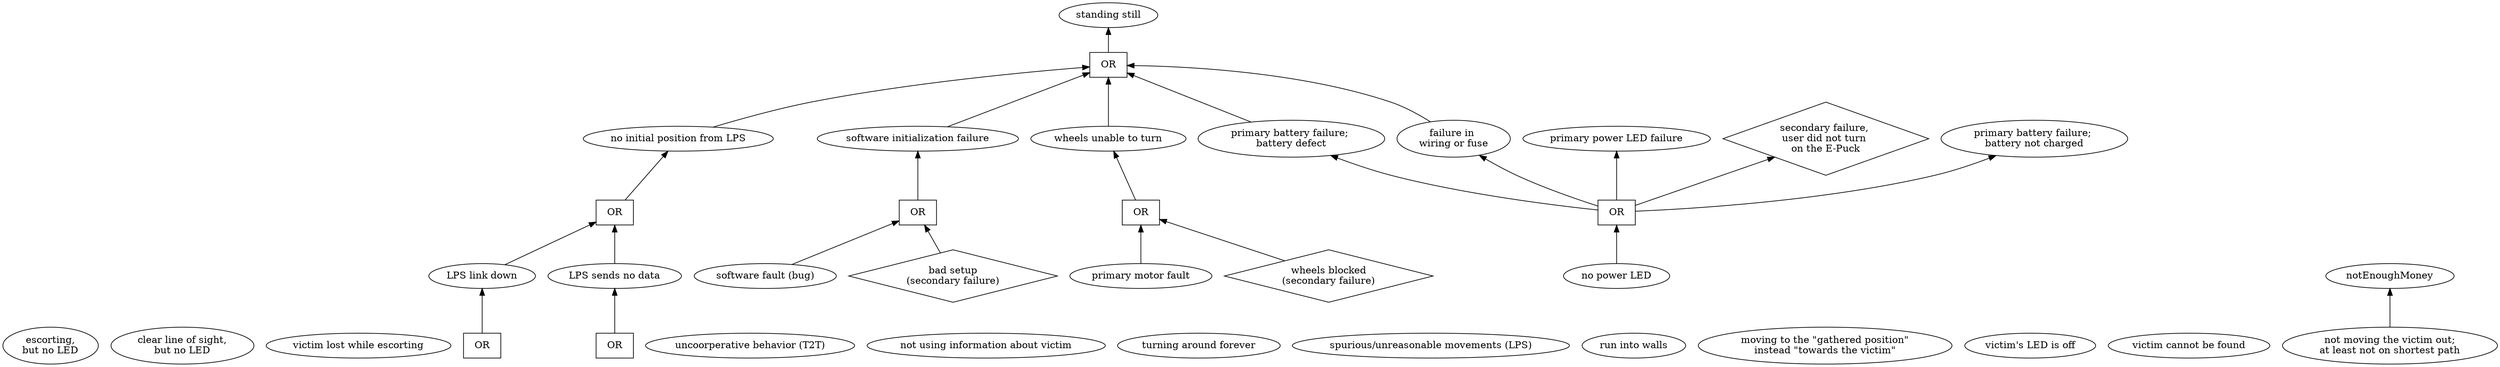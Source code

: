 digraph somegraph {
rankdir=BT;

escortNoLed[label="escorting,\nbut no LED"];


seeNoLed[label="clear line of sight,\nbut no LED"];


victimLost[label="victim lost while escorting"];


standingStill[label="standing still"];
standingStillOr[label="OR", shape=box];
standingStillOr -> standingStill;
    noInitialLps[label="no initial position from LPS"];
    noInitialLps -> standingStillOr;
    noInitialLpsOr[label="OR", shape=box];
    noInitialLpsOr -> noInitialLps;
        lpsCommunication -> noInitialLpsOr;
        //
        lpsSystemFailure -> noInitialLpsOr;
    //
    softwareInit[label="software initialization failure"];
    softwareInit -> standingStillOr;
    softwareInitOr[label="OR", shape=box];
    softwareInitOr -> softwareInit;
        softwareInitSoftware[label="software fault (bug)"];
        softwareInitSoftware -> softwareInitOr;
        //
        badFirmware[label="bad setup\n(secondary failure)", shape=diamond];
        badFirmware -> softwareInitOr;
    //
    wheelFault[label="wheels unable to turn"];
    wheelFault -> standingStillOr;
    wheelFaultOr[label="OR", shape=box];
    wheelFaultOr -> wheelFault;
        primaryMotorFault[label="primary motor fault"];
        primaryMotorFault -> wheelFaultOr;
        //
        wheelsBlocked[label="wheels blocked\n(secondary failure)", shape=diamond];
        wheelsBlocked -> wheelFaultOr;
    //
    batteryDefect -> standingStillOr;
    //
    wiringDefect -> standingStillOr;


// Not stand-alone, but used multiple times
lpsCommunication[label="LPS link down"];
lpsCommunicationOr[label="OR", shape=box];
lpsCommunicationOr -> lpsCommunication;
    // FIXME


// Not stand-alone, but used multiple times
lpsSystemFailure[label="LPS sends no data"];
lpsSystemFailureOr[label="OR", shape=box];
lpsSystemFailureOr -> lpsSystemFailure;
    // FIXME


incoorperative[label="uncoorperative behavior (T2T)"];


ignoreVictim[label="not using information about victim"];


spin[label="turning around forever"];


jerk[label="spurious/unreasonable movements (LPS)"];


bump[label="run into walls"];


goWrong[label="moving to the \"gathered position\"\ninstead \"towards the victim\""];


powerNoLed[label="no power LED"];
  powerNoLedOr[label="OR", shape=box];
  powerNoLed -> powerNoLedOr
    powerLedDefunc[label="primary power LED failure"];
    powerNoLedOr -> powerLedDefunc;

    userDidNotTurnOn[label="secondary failure, \nuser did not turn \non the E-Puck", shape=diamond];
    powerNoLedOr -> userDidNotTurnOn;

    batteryDefect[label="primary battery failure; \nbattery defect"];
    powerNoLedOr -> batteryDefect;

    batteryNotCharged[label="primary battery failure; \nbattery not charged"];
    powerNoLedOr -> batteryNotCharged;

    wiringDefect[label="failure in \nwiring or fuse"];
    powerNoLedOr -> wiringDefect


victimSilent[label="victim's LED is off"];


victim404[label="victim cannot be found"];


noEscort[label="not moving the victim out;\nat least not on shortest path"];
noEscort -> notEnoughMoney; // Dies ist ein Beispiel

}
